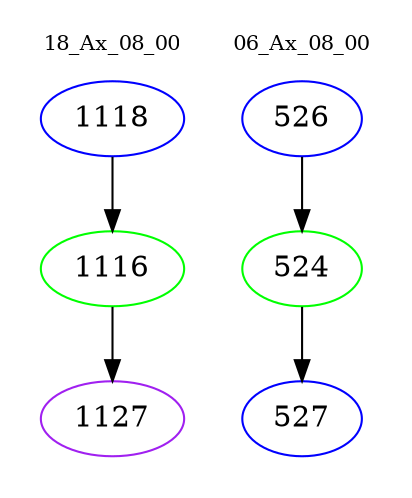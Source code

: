 digraph{
subgraph cluster_0 {
color = white
label = "18_Ax_08_00";
fontsize=10;
T0_1118 [label="1118", color="blue"]
T0_1118 -> T0_1116 [color="black"]
T0_1116 [label="1116", color="green"]
T0_1116 -> T0_1127 [color="black"]
T0_1127 [label="1127", color="purple"]
}
subgraph cluster_1 {
color = white
label = "06_Ax_08_00";
fontsize=10;
T1_526 [label="526", color="blue"]
T1_526 -> T1_524 [color="black"]
T1_524 [label="524", color="green"]
T1_524 -> T1_527 [color="black"]
T1_527 [label="527", color="blue"]
}
}
